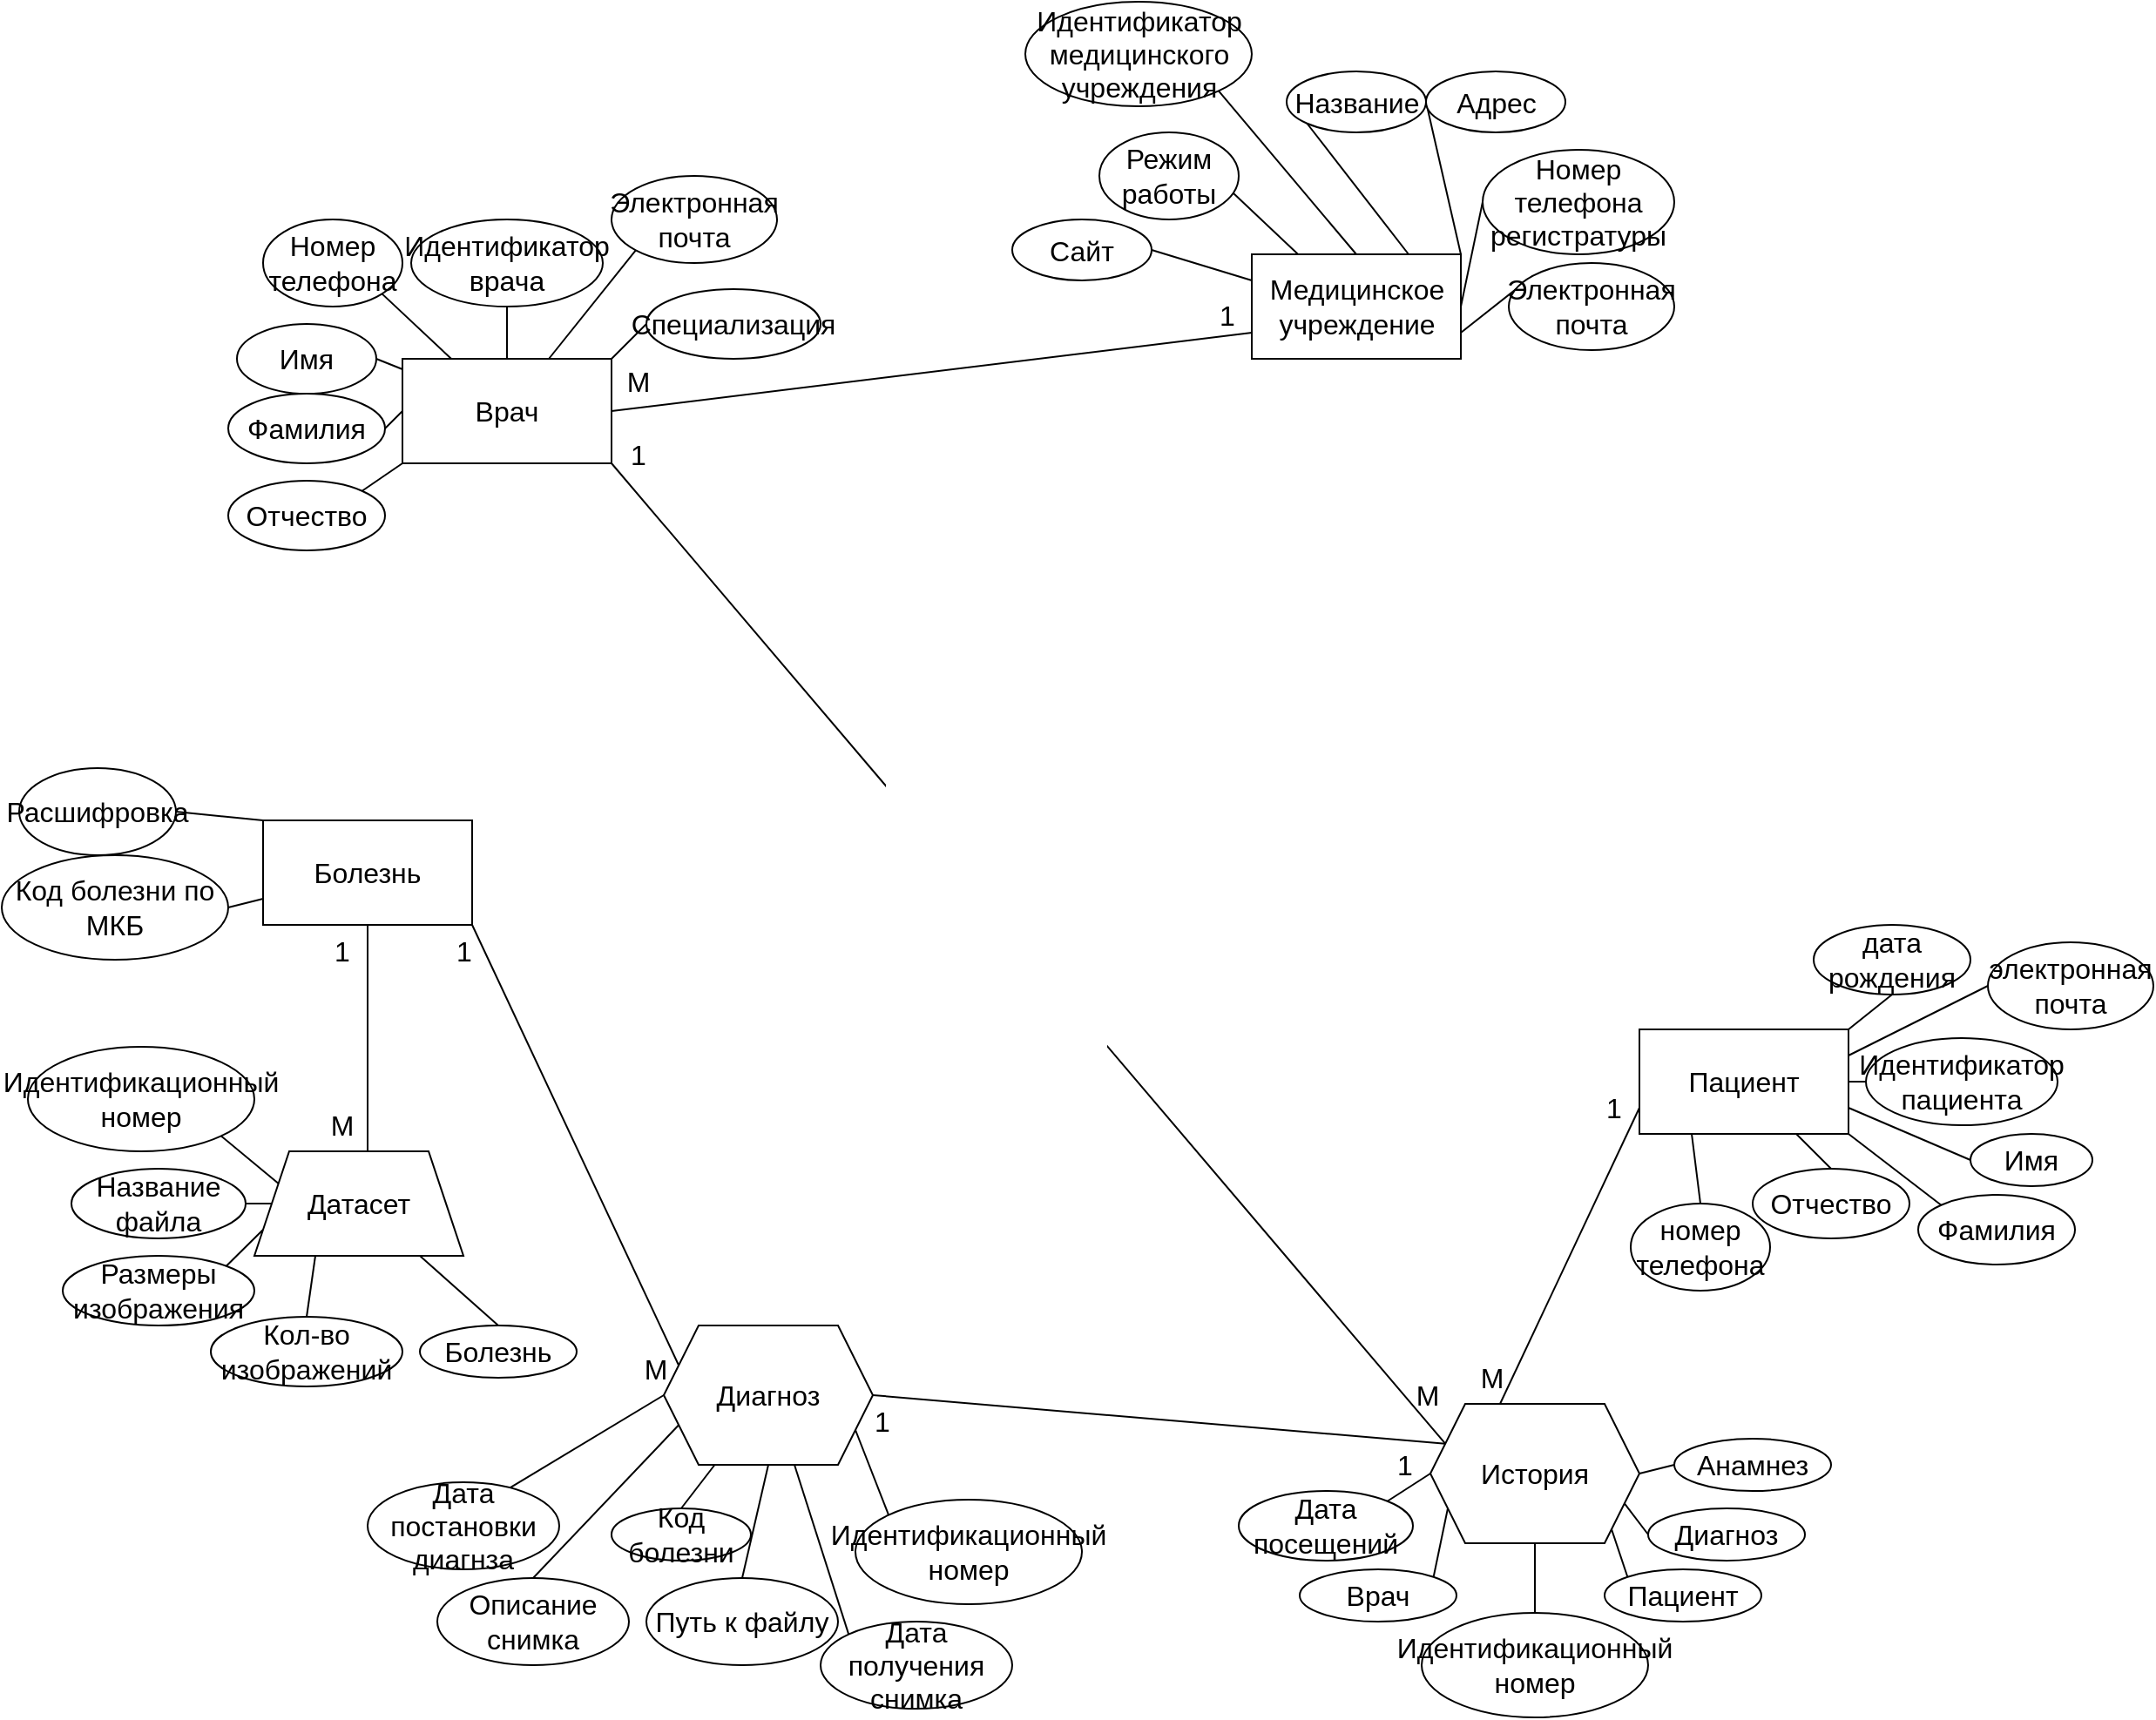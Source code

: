 <mxfile>
    <diagram id="zgPfcVhoOXTrUBgfMOj5" name="Страница 1">
        <mxGraphModel dx="2405" dy="2138" grid="1" gridSize="10" guides="1" tooltips="1" connect="1" arrows="1" fold="1" page="1" pageScale="1" pageWidth="850" pageHeight="1100" math="0" shadow="0">
            <root>
                <mxCell id="0"/>
                <mxCell id="1" parent="0"/>
                <mxCell id="146" style="edgeStyle=none;html=1;exitX=1;exitY=1;exitDx=0;exitDy=0;entryX=0;entryY=0.25;entryDx=0;entryDy=0;endArrow=none;endFill=0;" edge="1" parent="1" source="2" target="137">
                    <mxGeometry relative="1" as="geometry"/>
                </mxCell>
                <mxCell id="2" value="Врач" style="rounded=0;whiteSpace=wrap;html=1;fontSize=16;" parent="1" vertex="1">
                    <mxGeometry x="-150" y="-5" width="120" height="60" as="geometry"/>
                </mxCell>
                <mxCell id="4" style="edgeStyle=none;html=1;exitX=0.5;exitY=1;exitDx=0;exitDy=0;entryX=0.5;entryY=0;entryDx=0;entryDy=0;endArrow=none;endFill=0;fontSize=16;" parent="1" source="3" target="2" edge="1">
                    <mxGeometry relative="1" as="geometry"/>
                </mxCell>
                <mxCell id="3" value="&lt;span style=&quot;font-size: 16px;&quot;&gt;Идентификатор врача&lt;/span&gt;" style="ellipse;whiteSpace=wrap;html=1;fontSize=16;" parent="1" vertex="1">
                    <mxGeometry x="-145" y="-85" width="110" height="50" as="geometry"/>
                </mxCell>
                <mxCell id="6" style="edgeStyle=none;html=1;exitX=0;exitY=1;exitDx=0;exitDy=0;endArrow=none;endFill=0;fontSize=16;" parent="1" source="5" target="2" edge="1">
                    <mxGeometry relative="1" as="geometry"/>
                </mxCell>
                <mxCell id="5" value="&lt;span style=&quot;font-size: 16px;&quot;&gt;Электронная почта&lt;/span&gt;" style="ellipse;whiteSpace=wrap;html=1;fontSize=16;" parent="1" vertex="1">
                    <mxGeometry x="-30" y="-110" width="95" height="50" as="geometry"/>
                </mxCell>
                <mxCell id="8" style="edgeStyle=none;html=1;exitX=1;exitY=1;exitDx=0;exitDy=0;endArrow=none;endFill=0;fontSize=16;" parent="1" source="7" target="2" edge="1">
                    <mxGeometry relative="1" as="geometry"/>
                </mxCell>
                <mxCell id="7" value="&lt;span style=&quot;font-size: 16px;&quot;&gt;Номер телефона&lt;/span&gt;" style="ellipse;whiteSpace=wrap;html=1;fontSize=16;" parent="1" vertex="1">
                    <mxGeometry x="-230" y="-85" width="80" height="50" as="geometry"/>
                </mxCell>
                <mxCell id="10" style="edgeStyle=none;html=1;exitX=1;exitY=0.5;exitDx=0;exitDy=0;endArrow=none;endFill=0;fontSize=16;" parent="1" source="9" target="2" edge="1">
                    <mxGeometry relative="1" as="geometry"/>
                </mxCell>
                <mxCell id="9" value="Имя" style="ellipse;whiteSpace=wrap;html=1;fontSize=16;" parent="1" vertex="1">
                    <mxGeometry x="-245" y="-25" width="80" height="40" as="geometry"/>
                </mxCell>
                <mxCell id="12" style="edgeStyle=none;html=1;exitX=1;exitY=0.5;exitDx=0;exitDy=0;entryX=0;entryY=0.5;entryDx=0;entryDy=0;endArrow=none;endFill=0;fontSize=16;" parent="1" source="11" target="2" edge="1">
                    <mxGeometry relative="1" as="geometry"/>
                </mxCell>
                <mxCell id="11" value="Фамилия" style="ellipse;whiteSpace=wrap;html=1;fontSize=16;" parent="1" vertex="1">
                    <mxGeometry x="-250" y="15" width="90" height="40" as="geometry"/>
                </mxCell>
                <mxCell id="14" style="edgeStyle=none;html=1;exitX=1;exitY=0;exitDx=0;exitDy=0;entryX=0;entryY=1;entryDx=0;entryDy=0;endArrow=none;endFill=0;fontSize=16;" parent="1" source="13" target="2" edge="1">
                    <mxGeometry relative="1" as="geometry"/>
                </mxCell>
                <mxCell id="13" value="Отчество" style="ellipse;whiteSpace=wrap;html=1;fontSize=16;" parent="1" vertex="1">
                    <mxGeometry x="-250" y="65" width="90" height="40" as="geometry"/>
                </mxCell>
                <mxCell id="16" style="edgeStyle=none;html=1;exitX=0;exitY=0.5;exitDx=0;exitDy=0;entryX=1;entryY=0;entryDx=0;entryDy=0;endArrow=none;endFill=0;fontSize=16;" parent="1" source="15" target="2" edge="1">
                    <mxGeometry relative="1" as="geometry"/>
                </mxCell>
                <mxCell id="15" value="Специализация" style="ellipse;whiteSpace=wrap;html=1;fontSize=16;" parent="1" vertex="1">
                    <mxGeometry x="-10" y="-45" width="100" height="40" as="geometry"/>
                </mxCell>
                <mxCell id="29" style="edgeStyle=none;html=1;exitX=0.75;exitY=1;exitDx=0;exitDy=0;entryX=0.5;entryY=0;entryDx=0;entryDy=0;endArrow=none;endFill=0;fontSize=16;" parent="1" source="17" target="28" edge="1">
                    <mxGeometry relative="1" as="geometry"/>
                </mxCell>
                <mxCell id="31" style="edgeStyle=none;html=1;exitX=0;exitY=0.25;exitDx=0;exitDy=0;entryX=1;entryY=0.5;entryDx=0;entryDy=0;endArrow=none;endFill=0;fontSize=16;" parent="1" source="17" target="30" edge="1">
                    <mxGeometry relative="1" as="geometry"/>
                </mxCell>
                <mxCell id="127" style="edgeStyle=none;html=1;exitX=0;exitY=0.75;exitDx=0;exitDy=0;entryX=1;entryY=0.5;entryDx=0;entryDy=0;endArrow=none;endFill=0;fontSize=16;" parent="1" source="17" target="2" edge="1">
                    <mxGeometry relative="1" as="geometry"/>
                </mxCell>
                <mxCell id="17" value="Медицинское учреждение" style="rounded=0;whiteSpace=wrap;html=1;fontSize=16;" parent="1" vertex="1">
                    <mxGeometry x="337.5" y="-65" width="120" height="60" as="geometry"/>
                </mxCell>
                <mxCell id="19" style="edgeStyle=none;html=1;exitX=1;exitY=1;exitDx=0;exitDy=0;entryX=0.5;entryY=0;entryDx=0;entryDy=0;endArrow=none;endFill=0;fontSize=16;" parent="1" source="18" target="17" edge="1">
                    <mxGeometry relative="1" as="geometry"/>
                </mxCell>
                <mxCell id="18" value="&lt;span style=&quot;font-size: 16px;&quot;&gt;Идентификатор медицинского&lt;br style=&quot;font-size: 16px;&quot;&gt;учреждения&lt;/span&gt;" style="ellipse;whiteSpace=wrap;html=1;fontSize=16;" parent="1" vertex="1">
                    <mxGeometry x="207.5" y="-210" width="130" height="60" as="geometry"/>
                </mxCell>
                <mxCell id="21" style="edgeStyle=none;html=1;exitX=0;exitY=1;exitDx=0;exitDy=0;endArrow=none;endFill=0;entryX=0.75;entryY=0;entryDx=0;entryDy=0;fontSize=16;" parent="1" source="20" target="17" edge="1">
                    <mxGeometry relative="1" as="geometry"/>
                </mxCell>
                <mxCell id="20" value="&lt;span style=&quot;font-size: 16px;&quot;&gt;Название&lt;/span&gt;" style="ellipse;whiteSpace=wrap;html=1;fontSize=16;" parent="1" vertex="1">
                    <mxGeometry x="357.5" y="-170" width="80" height="35" as="geometry"/>
                </mxCell>
                <mxCell id="23" style="edgeStyle=none;html=1;exitX=0;exitY=0.5;exitDx=0;exitDy=0;entryX=1;entryY=0;entryDx=0;entryDy=0;endArrow=none;endFill=0;fontSize=16;" parent="1" source="22" target="17" edge="1">
                    <mxGeometry relative="1" as="geometry"/>
                </mxCell>
                <mxCell id="22" value="&lt;span style=&quot;font-size: 16px;&quot;&gt;Адрес&lt;/span&gt;" style="ellipse;whiteSpace=wrap;html=1;fontSize=16;" parent="1" vertex="1">
                    <mxGeometry x="437.5" y="-170" width="80" height="35" as="geometry"/>
                </mxCell>
                <mxCell id="25" style="edgeStyle=none;html=1;exitX=0;exitY=0.5;exitDx=0;exitDy=0;entryX=1;entryY=0.5;entryDx=0;entryDy=0;endArrow=none;endFill=0;fontSize=16;" parent="1" source="24" target="17" edge="1">
                    <mxGeometry relative="1" as="geometry"/>
                </mxCell>
                <mxCell id="24" value="&lt;span style=&quot;font-size: 16px;&quot;&gt;Номер телефона&lt;br style=&quot;font-size: 16px;&quot;&gt;регистратуры&lt;br style=&quot;font-size: 16px;&quot;&gt;&lt;/span&gt;" style="ellipse;whiteSpace=wrap;html=1;fontSize=16;" parent="1" vertex="1">
                    <mxGeometry x="470" y="-125" width="110" height="60" as="geometry"/>
                </mxCell>
                <mxCell id="27" style="edgeStyle=none;html=1;exitX=0;exitY=0;exitDx=0;exitDy=0;entryX=1;entryY=0.75;entryDx=0;entryDy=0;endArrow=none;endFill=0;fontSize=16;" parent="1" source="26" target="17" edge="1">
                    <mxGeometry relative="1" as="geometry"/>
                </mxCell>
                <mxCell id="26" value="&lt;span style=&quot;font-size: 16px;&quot;&gt;Электронная почта&lt;/span&gt;" style="ellipse;whiteSpace=wrap;html=1;fontSize=16;" parent="1" vertex="1">
                    <mxGeometry x="485" y="-60" width="95" height="50" as="geometry"/>
                </mxCell>
                <mxCell id="28" value="&lt;span style=&quot;font-size: 16px;&quot;&gt;Режим работы&lt;/span&gt;" style="ellipse;whiteSpace=wrap;html=1;fontSize=16;" parent="1" vertex="1">
                    <mxGeometry x="250" y="-135" width="80" height="50" as="geometry"/>
                </mxCell>
                <mxCell id="30" value="&lt;span style=&quot;font-size: 16px;&quot;&gt;Сайт&lt;/span&gt;" style="ellipse;whiteSpace=wrap;html=1;fontSize=16;" parent="1" vertex="1">
                    <mxGeometry x="200" y="-85" width="80" height="35" as="geometry"/>
                </mxCell>
                <mxCell id="34" style="edgeStyle=none;html=1;entryX=0;entryY=0;entryDx=0;entryDy=0;endArrow=none;endFill=0;fontSize=16;" parent="1" target="33" edge="1">
                    <mxGeometry relative="1" as="geometry">
                        <mxPoint x="110" y="610" as="sourcePoint"/>
                    </mxGeometry>
                </mxCell>
                <mxCell id="95" style="edgeStyle=none;html=1;exitX=1;exitY=0.5;exitDx=0;exitDy=0;entryX=0;entryY=0.25;entryDx=0;entryDy=0;endArrow=none;endFill=0;fontSize=16;" parent="1" source="32" edge="1" target="137">
                    <mxGeometry relative="1" as="geometry">
                        <mxPoint x="450" y="610" as="targetPoint"/>
                    </mxGeometry>
                </mxCell>
                <mxCell id="32" value="Диагноз" style="shape=hexagon;perimeter=hexagonPerimeter2;whiteSpace=wrap;html=1;fixedSize=1;fontSize=16;" parent="1" vertex="1">
                    <mxGeometry y="550" width="120" height="80" as="geometry"/>
                </mxCell>
                <mxCell id="33" value="&lt;span style=&quot;font-size: 16px;&quot;&gt;Идентификационный&lt;br style=&quot;font-size: 16px;&quot;&gt;номер&lt;br style=&quot;font-size: 16px;&quot;&gt;&lt;/span&gt;" style="ellipse;whiteSpace=wrap;html=1;fontSize=16;" parent="1" vertex="1">
                    <mxGeometry x="110" y="650" width="130" height="60" as="geometry"/>
                </mxCell>
                <mxCell id="36" style="edgeStyle=none;html=1;exitX=0;exitY=0;exitDx=0;exitDy=0;entryX=0.625;entryY=1;entryDx=0;entryDy=0;endArrow=none;endFill=0;fontSize=16;" parent="1" source="35" target="32" edge="1">
                    <mxGeometry relative="1" as="geometry"/>
                </mxCell>
                <mxCell id="35" value="&lt;span style=&quot;font-size: 16px;&quot;&gt;Дата получения снимка&lt;/span&gt;" style="ellipse;whiteSpace=wrap;html=1;fontSize=16;" parent="1" vertex="1">
                    <mxGeometry x="90" y="720" width="110" height="50" as="geometry"/>
                </mxCell>
                <mxCell id="38" style="edgeStyle=none;html=1;exitX=0.5;exitY=0;exitDx=0;exitDy=0;entryX=0.5;entryY=1;entryDx=0;entryDy=0;endArrow=none;endFill=0;fontSize=16;" parent="1" source="37" target="32" edge="1">
                    <mxGeometry relative="1" as="geometry"/>
                </mxCell>
                <mxCell id="37" value="&lt;span style=&quot;font-size: 16px;&quot;&gt;Путь к файлу&lt;/span&gt;" style="ellipse;whiteSpace=wrap;html=1;fontSize=16;" parent="1" vertex="1">
                    <mxGeometry x="-10" y="695" width="110" height="50" as="geometry"/>
                </mxCell>
                <mxCell id="40" style="edgeStyle=none;html=1;exitX=0.5;exitY=0;exitDx=0;exitDy=0;endArrow=none;endFill=0;fontSize=16;" parent="1" source="39" target="32" edge="1">
                    <mxGeometry relative="1" as="geometry"/>
                </mxCell>
                <mxCell id="39" value="&lt;span style=&quot;font-size: 16px;&quot;&gt;Код болезни&lt;/span&gt;" style="ellipse;whiteSpace=wrap;html=1;fontSize=16;" parent="1" vertex="1">
                    <mxGeometry x="-30" y="655" width="80" height="30" as="geometry"/>
                </mxCell>
                <mxCell id="42" style="edgeStyle=none;html=1;exitX=0;exitY=1;exitDx=0;exitDy=0;entryX=0;entryY=0.5;entryDx=0;entryDy=0;endArrow=none;endFill=0;fontSize=16;" parent="1" source="41" target="32" edge="1">
                    <mxGeometry relative="1" as="geometry"/>
                </mxCell>
                <mxCell id="41" value="&lt;span style=&quot;font-size: 16px;&quot;&gt;Дата постановки диагнза&lt;/span&gt;" style="ellipse;whiteSpace=wrap;html=1;fontSize=16;" parent="1" vertex="1">
                    <mxGeometry x="-170" y="640" width="110" height="50" as="geometry"/>
                </mxCell>
                <mxCell id="44" style="edgeStyle=none;html=1;exitX=0.5;exitY=0;exitDx=0;exitDy=0;entryX=0;entryY=0.75;entryDx=0;entryDy=0;endArrow=none;endFill=0;fontSize=16;" parent="1" source="43" target="32" edge="1">
                    <mxGeometry relative="1" as="geometry"/>
                </mxCell>
                <mxCell id="43" value="&lt;span style=&quot;font-size: 16px;&quot;&gt;Описание снимка&lt;/span&gt;" style="ellipse;whiteSpace=wrap;html=1;fontSize=16;" parent="1" vertex="1">
                    <mxGeometry x="-130" y="695" width="110" height="50" as="geometry"/>
                </mxCell>
                <mxCell id="108" style="edgeStyle=none;html=1;exitX=0.25;exitY=0;exitDx=0;exitDy=0;entryX=0;entryY=0.75;entryDx=0;entryDy=0;endArrow=none;endFill=0;fontSize=16;" parent="1" target="74" edge="1">
                    <mxGeometry relative="1" as="geometry">
                        <mxPoint x="480" y="595" as="sourcePoint"/>
                    </mxGeometry>
                </mxCell>
                <mxCell id="51" style="edgeStyle=none;html=1;exitX=1;exitY=0;exitDx=0;exitDy=0;entryX=0;entryY=1;entryDx=0;entryDy=0;endArrow=none;endFill=0;fontSize=16;" parent="1" source="50" edge="1">
                    <mxGeometry relative="1" as="geometry">
                        <mxPoint x="450" y="655" as="targetPoint"/>
                    </mxGeometry>
                </mxCell>
                <mxCell id="50" value="&lt;span style=&quot;font-size: 16px;&quot;&gt;Врач&lt;/span&gt;" style="ellipse;whiteSpace=wrap;html=1;fontSize=16;" parent="1" vertex="1">
                    <mxGeometry x="365" y="690" width="90" height="30" as="geometry"/>
                </mxCell>
                <mxCell id="53" style="edgeStyle=none;html=1;exitX=0;exitY=0;exitDx=0;exitDy=0;entryX=0.75;entryY=1;entryDx=0;entryDy=0;endArrow=none;endFill=0;fontSize=16;" parent="1" source="52" edge="1">
                    <mxGeometry relative="1" as="geometry">
                        <mxPoint x="540" y="655" as="targetPoint"/>
                    </mxGeometry>
                </mxCell>
                <mxCell id="52" value="&lt;span style=&quot;font-size: 16px;&quot;&gt;Пациент&lt;/span&gt;" style="ellipse;whiteSpace=wrap;html=1;fontSize=16;" parent="1" vertex="1">
                    <mxGeometry x="540" y="690" width="90" height="30" as="geometry"/>
                </mxCell>
                <mxCell id="55" style="edgeStyle=none;html=1;exitX=0;exitY=0.5;exitDx=0;exitDy=0;entryX=1;entryY=0.75;entryDx=0;entryDy=0;endArrow=none;endFill=0;fontSize=16;" parent="1" source="54" target="137" edge="1">
                    <mxGeometry relative="1" as="geometry">
                        <mxPoint x="570" y="640" as="targetPoint"/>
                    </mxGeometry>
                </mxCell>
                <mxCell id="54" value="&lt;span style=&quot;font-size: 16px;&quot;&gt;Диагноз&lt;br style=&quot;font-size: 16px;&quot;&gt;&lt;/span&gt;" style="ellipse;whiteSpace=wrap;html=1;fontSize=16;" parent="1" vertex="1">
                    <mxGeometry x="565" y="655" width="90" height="30" as="geometry"/>
                </mxCell>
                <mxCell id="57" style="edgeStyle=none;html=1;exitX=1;exitY=0;exitDx=0;exitDy=0;entryX=0;entryY=0.5;entryDx=0;entryDy=0;endArrow=none;endFill=0;fontSize=16;" parent="1" source="56" edge="1" target="137">
                    <mxGeometry relative="1" as="geometry">
                        <mxPoint x="450" y="625" as="targetPoint"/>
                    </mxGeometry>
                </mxCell>
                <mxCell id="56" value="&lt;span style=&quot;font-size: 16px;&quot;&gt;Дата посещений&lt;/span&gt;" style="ellipse;whiteSpace=wrap;html=1;fontSize=16;" parent="1" vertex="1">
                    <mxGeometry x="330" y="645" width="100" height="40" as="geometry"/>
                </mxCell>
                <mxCell id="59" style="edgeStyle=none;html=1;exitX=0;exitY=0.5;exitDx=0;exitDy=0;entryX=1;entryY=0.5;entryDx=0;entryDy=0;endArrow=none;endFill=0;fontSize=16;" parent="1" source="58" target="137" edge="1">
                    <mxGeometry relative="1" as="geometry">
                        <mxPoint x="570" y="610" as="targetPoint"/>
                    </mxGeometry>
                </mxCell>
                <mxCell id="58" value="&lt;span style=&quot;font-size: 16px;&quot;&gt;Анамнез&lt;br style=&quot;font-size: 16px;&quot;&gt;&lt;/span&gt;" style="ellipse;whiteSpace=wrap;html=1;fontSize=16;" parent="1" vertex="1">
                    <mxGeometry x="580" y="615" width="90" height="30" as="geometry"/>
                </mxCell>
                <mxCell id="62" style="edgeStyle=none;html=1;exitX=1;exitY=0.5;exitDx=0;exitDy=0;endArrow=none;endFill=0;fontSize=16;" parent="1" source="61" edge="1">
                    <mxGeometry relative="1" as="geometry">
                        <mxPoint x="-220" y="480" as="targetPoint"/>
                    </mxGeometry>
                </mxCell>
                <mxCell id="61" value="&lt;span style=&quot;font-size: 16px;&quot;&gt;Название&lt;br style=&quot;font-size: 16px;&quot;&gt;файла&lt;/span&gt;" style="ellipse;whiteSpace=wrap;html=1;fontSize=16;" parent="1" vertex="1">
                    <mxGeometry x="-340" y="460" width="100" height="40" as="geometry"/>
                </mxCell>
                <mxCell id="64" style="edgeStyle=none;html=1;exitX=1;exitY=0;exitDx=0;exitDy=0;entryX=0;entryY=0.75;entryDx=0;entryDy=0;endArrow=none;endFill=0;fontSize=16;" parent="1" source="63" edge="1">
                    <mxGeometry relative="1" as="geometry">
                        <mxPoint x="-230" y="495" as="targetPoint"/>
                    </mxGeometry>
                </mxCell>
                <mxCell id="63" value="&lt;span style=&quot;font-size: 16px;&quot;&gt;Размеры&lt;br style=&quot;font-size: 16px;&quot;&gt;изображения&lt;/span&gt;" style="ellipse;whiteSpace=wrap;html=1;fontSize=16;" parent="1" vertex="1">
                    <mxGeometry x="-345" y="510" width="110" height="40" as="geometry"/>
                </mxCell>
                <mxCell id="66" style="edgeStyle=none;html=1;exitX=0.5;exitY=0;exitDx=0;exitDy=0;entryX=0.25;entryY=1;entryDx=0;entryDy=0;endArrow=none;endFill=0;fontSize=16;" parent="1" source="65" edge="1">
                    <mxGeometry relative="1" as="geometry">
                        <mxPoint x="-200" y="510" as="targetPoint"/>
                    </mxGeometry>
                </mxCell>
                <mxCell id="65" value="Кол-во&lt;br style=&quot;font-size: 16px;&quot;&gt;изображений" style="ellipse;whiteSpace=wrap;html=1;fontSize=16;" parent="1" vertex="1">
                    <mxGeometry x="-260" y="545" width="110" height="40" as="geometry"/>
                </mxCell>
                <mxCell id="68" style="edgeStyle=none;html=1;exitX=0.5;exitY=0;exitDx=0;exitDy=0;entryX=0.75;entryY=1;entryDx=0;entryDy=0;endArrow=none;endFill=0;fontSize=16;" parent="1" source="67" edge="1">
                    <mxGeometry relative="1" as="geometry">
                        <mxPoint x="-140" y="510" as="targetPoint"/>
                    </mxGeometry>
                </mxCell>
                <mxCell id="67" value="&lt;span style=&quot;font-size: 16px;&quot;&gt;Болезнь&lt;br style=&quot;font-size: 16px;&quot;&gt;&lt;/span&gt;" style="ellipse;whiteSpace=wrap;html=1;fontSize=16;" parent="1" vertex="1">
                    <mxGeometry x="-140" y="550" width="90" height="30" as="geometry"/>
                </mxCell>
                <mxCell id="89" style="edgeStyle=none;html=1;exitX=0.5;exitY=1;exitDx=0;exitDy=0;endArrow=none;endFill=0;fontSize=16;" parent="1" source="69" edge="1">
                    <mxGeometry relative="1" as="geometry">
                        <mxPoint x="-170" y="450" as="targetPoint"/>
                    </mxGeometry>
                </mxCell>
                <mxCell id="92" style="edgeStyle=none;html=1;exitX=1;exitY=1;exitDx=0;exitDy=0;entryX=0;entryY=0.25;entryDx=0;entryDy=0;endArrow=none;endFill=0;fontSize=16;" parent="1" source="69" target="32" edge="1">
                    <mxGeometry relative="1" as="geometry"/>
                </mxCell>
                <mxCell id="69" value="Болезнь" style="rounded=0;whiteSpace=wrap;html=1;fontSize=16;" parent="1" vertex="1">
                    <mxGeometry x="-230" y="260" width="120" height="60" as="geometry"/>
                </mxCell>
                <mxCell id="71" style="edgeStyle=none;html=1;exitX=1;exitY=0.5;exitDx=0;exitDy=0;endArrow=none;endFill=0;fontSize=16;" parent="1" source="70" target="69" edge="1">
                    <mxGeometry relative="1" as="geometry"/>
                </mxCell>
                <mxCell id="70" value="&lt;span style=&quot;font-size: 16px;&quot;&gt;Код болезни по МКБ&lt;/span&gt;" style="ellipse;whiteSpace=wrap;html=1;fontSize=16;" parent="1" vertex="1">
                    <mxGeometry x="-380" y="280" width="130" height="60" as="geometry"/>
                </mxCell>
                <mxCell id="73" style="edgeStyle=none;html=1;exitX=1;exitY=0.5;exitDx=0;exitDy=0;entryX=0;entryY=0;entryDx=0;entryDy=0;endArrow=none;endFill=0;fontSize=16;" parent="1" source="72" target="69" edge="1">
                    <mxGeometry relative="1" as="geometry"/>
                </mxCell>
                <mxCell id="72" value="&lt;span style=&quot;font-size: 16px;&quot;&gt;Расшифровка&lt;/span&gt;" style="ellipse;whiteSpace=wrap;html=1;fontSize=16;" parent="1" vertex="1">
                    <mxGeometry x="-370" y="230" width="90" height="50" as="geometry"/>
                </mxCell>
                <mxCell id="74" value="Пациент" style="rounded=0;whiteSpace=wrap;html=1;fontSize=16;" parent="1" vertex="1">
                    <mxGeometry x="560" y="380" width="120" height="60" as="geometry"/>
                </mxCell>
                <mxCell id="76" style="edgeStyle=none;html=1;exitX=0;exitY=0.5;exitDx=0;exitDy=0;entryX=1;entryY=0.5;entryDx=0;entryDy=0;endArrow=none;endFill=0;fontSize=16;" parent="1" source="75" target="74" edge="1">
                    <mxGeometry relative="1" as="geometry"/>
                </mxCell>
                <mxCell id="75" value="&lt;span style=&quot;font-size: 16px;&quot;&gt;Идентификатор пациента&lt;/span&gt;" style="ellipse;whiteSpace=wrap;html=1;fontSize=16;" parent="1" vertex="1">
                    <mxGeometry x="690" y="385" width="110" height="50" as="geometry"/>
                </mxCell>
                <mxCell id="84" style="edgeStyle=none;html=1;exitX=0;exitY=0.5;exitDx=0;exitDy=0;entryX=1;entryY=0.75;entryDx=0;entryDy=0;endArrow=none;endFill=0;fontSize=16;" parent="1" source="77" target="74" edge="1">
                    <mxGeometry relative="1" as="geometry"/>
                </mxCell>
                <mxCell id="77" value="Имя" style="ellipse;whiteSpace=wrap;html=1;fontSize=16;" parent="1" vertex="1">
                    <mxGeometry x="750" y="440" width="70" height="30" as="geometry"/>
                </mxCell>
                <mxCell id="85" style="edgeStyle=none;html=1;exitX=0;exitY=0;exitDx=0;exitDy=0;entryX=1;entryY=1;entryDx=0;entryDy=0;endArrow=none;endFill=0;fontSize=16;" parent="1" source="78" target="74" edge="1">
                    <mxGeometry relative="1" as="geometry"/>
                </mxCell>
                <mxCell id="78" value="Фамилия" style="ellipse;whiteSpace=wrap;html=1;fontSize=16;" parent="1" vertex="1">
                    <mxGeometry x="720" y="475" width="90" height="40" as="geometry"/>
                </mxCell>
                <mxCell id="86" style="edgeStyle=none;html=1;exitX=0.5;exitY=0;exitDx=0;exitDy=0;endArrow=none;endFill=0;fontSize=16;" parent="1" source="79" target="74" edge="1">
                    <mxGeometry relative="1" as="geometry"/>
                </mxCell>
                <mxCell id="79" value="Отчество" style="ellipse;whiteSpace=wrap;html=1;fontSize=16;" parent="1" vertex="1">
                    <mxGeometry x="625" y="460" width="90" height="40" as="geometry"/>
                </mxCell>
                <mxCell id="88" style="edgeStyle=none;html=1;exitX=0.5;exitY=1;exitDx=0;exitDy=0;entryX=1;entryY=0;entryDx=0;entryDy=0;endArrow=none;endFill=0;fontSize=16;" parent="1" source="80" target="74" edge="1">
                    <mxGeometry relative="1" as="geometry"/>
                </mxCell>
                <mxCell id="80" value="&lt;span style=&quot;font-size: 16px; line-height: 107%;&quot;&gt;дата рождения&lt;/span&gt;" style="ellipse;whiteSpace=wrap;html=1;fontSize=16;" parent="1" vertex="1">
                    <mxGeometry x="660" y="320" width="90" height="40" as="geometry"/>
                </mxCell>
                <mxCell id="87" style="edgeStyle=none;html=1;exitX=0.5;exitY=0;exitDx=0;exitDy=0;entryX=0.25;entryY=1;entryDx=0;entryDy=0;endArrow=none;endFill=0;fontSize=16;" parent="1" source="81" target="74" edge="1">
                    <mxGeometry relative="1" as="geometry"/>
                </mxCell>
                <mxCell id="81" value="&lt;span style=&quot;font-size: 16px; line-height: 107%;&quot;&gt;номер телефона&lt;/span&gt;" style="ellipse;whiteSpace=wrap;html=1;fontSize=16;" parent="1" vertex="1">
                    <mxGeometry x="555" y="480" width="80" height="50" as="geometry"/>
                </mxCell>
                <mxCell id="83" style="edgeStyle=none;html=1;exitX=0;exitY=0.5;exitDx=0;exitDy=0;entryX=1;entryY=0.25;entryDx=0;entryDy=0;endArrow=none;endFill=0;fontSize=16;" parent="1" source="82" target="74" edge="1">
                    <mxGeometry relative="1" as="geometry"/>
                </mxCell>
                <mxCell id="82" value="&lt;span style=&quot;font-size: 16px; line-height: 107%;&quot;&gt;электронная почта&lt;/span&gt;" style="ellipse;whiteSpace=wrap;html=1;fontSize=16;" parent="1" vertex="1">
                    <mxGeometry x="760" y="330" width="95" height="50" as="geometry"/>
                </mxCell>
                <mxCell id="90" value="М" style="text;html=1;align=center;verticalAlign=middle;resizable=0;points=[];autosize=1;strokeColor=none;fillColor=none;fontSize=16;" parent="1" vertex="1">
                    <mxGeometry x="-205" y="420" width="40" height="30" as="geometry"/>
                </mxCell>
                <mxCell id="91" value="1" style="text;html=1;align=center;verticalAlign=middle;resizable=0;points=[];autosize=1;strokeColor=none;fillColor=none;fontSize=16;" parent="1" vertex="1">
                    <mxGeometry x="-200" y="320" width="30" height="30" as="geometry"/>
                </mxCell>
                <mxCell id="93" value="1" style="text;html=1;align=center;verticalAlign=middle;resizable=0;points=[];autosize=1;strokeColor=none;fillColor=none;fontSize=16;" parent="1" vertex="1">
                    <mxGeometry x="-130" y="320" width="30" height="30" as="geometry"/>
                </mxCell>
                <mxCell id="94" value="М" style="text;html=1;align=center;verticalAlign=middle;resizable=0;points=[];autosize=1;strokeColor=none;fillColor=none;fontSize=16;" parent="1" vertex="1">
                    <mxGeometry x="-25" y="560" width="40" height="30" as="geometry"/>
                </mxCell>
                <mxCell id="96" value="1" style="text;html=1;align=center;verticalAlign=middle;resizable=0;points=[];autosize=1;strokeColor=none;fillColor=none;fontSize=16;" parent="1" vertex="1">
                    <mxGeometry x="410" y="615" width="30" height="30" as="geometry"/>
                </mxCell>
                <mxCell id="109" value="1" style="text;html=1;align=center;verticalAlign=middle;resizable=0;points=[];autosize=1;strokeColor=none;fillColor=none;fontSize=16;" parent="1" vertex="1">
                    <mxGeometry x="530" y="410" width="30" height="30" as="geometry"/>
                </mxCell>
                <mxCell id="110" value="М" style="text;html=1;align=center;verticalAlign=middle;resizable=0;points=[];autosize=1;strokeColor=none;fillColor=none;fontSize=16;" parent="1" vertex="1">
                    <mxGeometry x="455" y="565" width="40" height="30" as="geometry"/>
                </mxCell>
                <mxCell id="128" value="1" style="text;html=1;align=center;verticalAlign=middle;resizable=0;points=[];autosize=1;strokeColor=none;fillColor=none;fontSize=16;" parent="1" vertex="1">
                    <mxGeometry x="307.5" y="-45" width="30" height="30" as="geometry"/>
                </mxCell>
                <mxCell id="129" value="М" style="text;html=1;align=center;verticalAlign=middle;resizable=0;points=[];autosize=1;strokeColor=none;fillColor=none;fontSize=16;" parent="1" vertex="1">
                    <mxGeometry x="-35" y="-7.5" width="40" height="30" as="geometry"/>
                </mxCell>
                <mxCell id="137" value="История" style="shape=hexagon;perimeter=hexagonPerimeter2;whiteSpace=wrap;html=1;fixedSize=1;fontSize=16;" parent="1" vertex="1">
                    <mxGeometry x="440" y="595" width="120" height="80" as="geometry"/>
                </mxCell>
                <mxCell id="139" value="Датасет" style="shape=trapezoid;perimeter=trapezoidPerimeter;whiteSpace=wrap;html=1;fixedSize=1;fontSize=16;" parent="1" vertex="1">
                    <mxGeometry x="-235" y="450" width="120" height="60" as="geometry"/>
                </mxCell>
                <mxCell id="141" style="edgeStyle=none;html=1;exitX=1;exitY=1;exitDx=0;exitDy=0;entryX=0;entryY=0.25;entryDx=0;entryDy=0;endArrow=none;endFill=0;" edge="1" parent="1" source="140" target="139">
                    <mxGeometry relative="1" as="geometry"/>
                </mxCell>
                <mxCell id="140" value="&lt;span style=&quot;font-size: 16px;&quot;&gt;Идентификационный&lt;br style=&quot;font-size: 16px;&quot;&gt;номер&lt;br style=&quot;font-size: 16px;&quot;&gt;&lt;/span&gt;" style="ellipse;whiteSpace=wrap;html=1;fontSize=16;" vertex="1" parent="1">
                    <mxGeometry x="-365" y="390" width="130" height="60" as="geometry"/>
                </mxCell>
                <mxCell id="144" style="edgeStyle=none;html=1;exitX=0.5;exitY=0;exitDx=0;exitDy=0;entryX=0.5;entryY=1;entryDx=0;entryDy=0;endArrow=none;endFill=0;" edge="1" parent="1" source="143" target="137">
                    <mxGeometry relative="1" as="geometry"/>
                </mxCell>
                <mxCell id="143" value="&lt;span style=&quot;font-size: 16px;&quot;&gt;Идентификационный&lt;br style=&quot;font-size: 16px;&quot;&gt;номер&lt;br style=&quot;font-size: 16px;&quot;&gt;&lt;/span&gt;" style="ellipse;whiteSpace=wrap;html=1;fontSize=16;" vertex="1" parent="1">
                    <mxGeometry x="435" y="715" width="130" height="60" as="geometry"/>
                </mxCell>
                <mxCell id="147" value="М" style="text;html=1;align=center;verticalAlign=middle;resizable=0;points=[];autosize=1;strokeColor=none;fillColor=none;fontSize=16;" vertex="1" parent="1">
                    <mxGeometry x="417.5" y="575" width="40" height="30" as="geometry"/>
                </mxCell>
                <mxCell id="148" value="1" style="text;html=1;align=center;verticalAlign=middle;resizable=0;points=[];autosize=1;strokeColor=none;fillColor=none;fontSize=16;" vertex="1" parent="1">
                    <mxGeometry x="-30" y="35" width="30" height="30" as="geometry"/>
                </mxCell>
                <mxCell id="149" value="1" style="text;html=1;align=center;verticalAlign=middle;resizable=0;points=[];autosize=1;strokeColor=none;fillColor=none;fontSize=16;" vertex="1" parent="1">
                    <mxGeometry x="110" y="590" width="30" height="30" as="geometry"/>
                </mxCell>
            </root>
        </mxGraphModel>
    </diagram>
</mxfile>